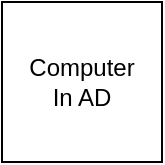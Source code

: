 <mxfile version="17.4.3" type="github">
  <diagram id="q2lm2LufPUnqBylVKAs6" name="Page-1">
    <mxGraphModel dx="988" dy="356" grid="1" gridSize="10" guides="1" tooltips="1" connect="1" arrows="1" fold="1" page="1" pageScale="1" pageWidth="827" pageHeight="1169" math="0" shadow="0">
      <root>
        <mxCell id="0" />
        <mxCell id="1" parent="0" />
        <mxCell id="P8LPHrWzFE8qcMjb3-0s-1" value="Computer&lt;br&gt;In AD" style="whiteSpace=wrap;html=1;aspect=fixed;" vertex="1" parent="1">
          <mxGeometry x="160" y="110" width="80" height="80" as="geometry" />
        </mxCell>
      </root>
    </mxGraphModel>
  </diagram>
</mxfile>
